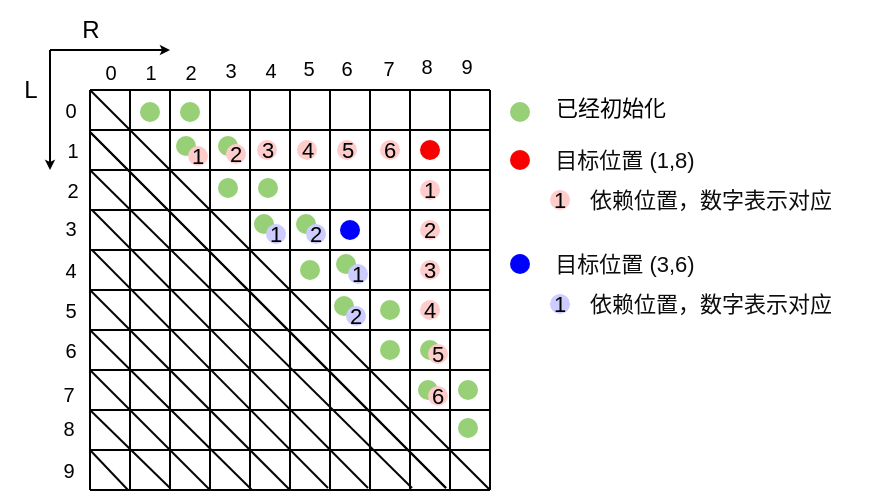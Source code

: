 <mxfile version="20.2.2" type="github">
  <diagram name="Page-1" id="2c0d36ab-eaac-3732-788b-9136903baeff">
    <mxGraphModel dx="384" dy="217" grid="1" gridSize="10" guides="1" tooltips="1" connect="1" arrows="1" fold="1" page="1" pageScale="1.5" pageWidth="1169" pageHeight="827" background="none" math="0" shadow="0">
      <root>
        <mxCell id="0" />
        <mxCell id="1" parent="0" />
        <mxCell id="gX4xHvYDaLYZX3p_Ai7o-123" value="" style="endArrow=none;html=1;rounded=0;" edge="1" parent="1">
          <mxGeometry width="50" height="50" relative="1" as="geometry">
            <mxPoint x="360" y="200" as="sourcePoint" />
            <mxPoint x="560" y="200" as="targetPoint" />
          </mxGeometry>
        </mxCell>
        <mxCell id="gX4xHvYDaLYZX3p_Ai7o-124" value="" style="endArrow=none;html=1;rounded=0;" edge="1" parent="1">
          <mxGeometry width="50" height="50" relative="1" as="geometry">
            <mxPoint x="360" y="220" as="sourcePoint" />
            <mxPoint x="560" y="220" as="targetPoint" />
          </mxGeometry>
        </mxCell>
        <mxCell id="gX4xHvYDaLYZX3p_Ai7o-125" value="" style="endArrow=none;html=1;rounded=0;" edge="1" parent="1">
          <mxGeometry width="50" height="50" relative="1" as="geometry">
            <mxPoint x="360" y="240" as="sourcePoint" />
            <mxPoint x="560" y="240" as="targetPoint" />
          </mxGeometry>
        </mxCell>
        <mxCell id="gX4xHvYDaLYZX3p_Ai7o-126" value="" style="endArrow=none;html=1;rounded=0;" edge="1" parent="1">
          <mxGeometry width="50" height="50" relative="1" as="geometry">
            <mxPoint x="360" y="260" as="sourcePoint" />
            <mxPoint x="560" y="260" as="targetPoint" />
          </mxGeometry>
        </mxCell>
        <mxCell id="gX4xHvYDaLYZX3p_Ai7o-127" value="" style="endArrow=none;html=1;rounded=0;" edge="1" parent="1">
          <mxGeometry width="50" height="50" relative="1" as="geometry">
            <mxPoint x="360" y="280" as="sourcePoint" />
            <mxPoint x="560" y="280" as="targetPoint" />
          </mxGeometry>
        </mxCell>
        <mxCell id="gX4xHvYDaLYZX3p_Ai7o-128" value="" style="endArrow=none;html=1;rounded=0;" edge="1" parent="1">
          <mxGeometry width="50" height="50" relative="1" as="geometry">
            <mxPoint x="360" y="300" as="sourcePoint" />
            <mxPoint x="560" y="300" as="targetPoint" />
          </mxGeometry>
        </mxCell>
        <mxCell id="gX4xHvYDaLYZX3p_Ai7o-129" value="" style="endArrow=none;html=1;rounded=0;" edge="1" parent="1">
          <mxGeometry width="50" height="50" relative="1" as="geometry">
            <mxPoint x="360" y="320" as="sourcePoint" />
            <mxPoint x="560" y="320" as="targetPoint" />
          </mxGeometry>
        </mxCell>
        <mxCell id="gX4xHvYDaLYZX3p_Ai7o-130" value="" style="endArrow=none;html=1;rounded=0;" edge="1" parent="1">
          <mxGeometry width="50" height="50" relative="1" as="geometry">
            <mxPoint x="360" y="340" as="sourcePoint" />
            <mxPoint x="560" y="340" as="targetPoint" />
          </mxGeometry>
        </mxCell>
        <mxCell id="gX4xHvYDaLYZX3p_Ai7o-131" value="" style="endArrow=none;html=1;rounded=0;" edge="1" parent="1">
          <mxGeometry width="50" height="50" relative="1" as="geometry">
            <mxPoint x="360" y="360" as="sourcePoint" />
            <mxPoint x="560" y="360" as="targetPoint" />
          </mxGeometry>
        </mxCell>
        <mxCell id="gX4xHvYDaLYZX3p_Ai7o-132" value="" style="endArrow=none;html=1;rounded=0;" edge="1" parent="1">
          <mxGeometry width="50" height="50" relative="1" as="geometry">
            <mxPoint x="360" y="380" as="sourcePoint" />
            <mxPoint x="560" y="380" as="targetPoint" />
          </mxGeometry>
        </mxCell>
        <mxCell id="gX4xHvYDaLYZX3p_Ai7o-133" value="" style="endArrow=none;html=1;rounded=0;" edge="1" parent="1">
          <mxGeometry width="50" height="50" relative="1" as="geometry">
            <mxPoint x="360" y="400" as="sourcePoint" />
            <mxPoint x="560" y="400" as="targetPoint" />
          </mxGeometry>
        </mxCell>
        <mxCell id="gX4xHvYDaLYZX3p_Ai7o-135" value="" style="endArrow=none;html=1;rounded=0;" edge="1" parent="1">
          <mxGeometry width="50" height="50" relative="1" as="geometry">
            <mxPoint x="360" y="200" as="sourcePoint" />
            <mxPoint x="360" y="400" as="targetPoint" />
          </mxGeometry>
        </mxCell>
        <mxCell id="gX4xHvYDaLYZX3p_Ai7o-141" value="" style="endArrow=none;html=1;rounded=0;" edge="1" parent="1">
          <mxGeometry width="50" height="50" relative="1" as="geometry">
            <mxPoint x="480" y="200" as="sourcePoint" />
            <mxPoint x="480" y="400" as="targetPoint" />
          </mxGeometry>
        </mxCell>
        <mxCell id="gX4xHvYDaLYZX3p_Ai7o-142" value="" style="endArrow=none;html=1;rounded=0;" edge="1" parent="1">
          <mxGeometry width="50" height="50" relative="1" as="geometry">
            <mxPoint x="500" y="200" as="sourcePoint" />
            <mxPoint x="500" y="400" as="targetPoint" />
          </mxGeometry>
        </mxCell>
        <mxCell id="gX4xHvYDaLYZX3p_Ai7o-143" value="" style="endArrow=none;html=1;rounded=0;" edge="1" parent="1">
          <mxGeometry width="50" height="50" relative="1" as="geometry">
            <mxPoint x="520" y="200" as="sourcePoint" />
            <mxPoint x="520" y="400" as="targetPoint" />
          </mxGeometry>
        </mxCell>
        <mxCell id="gX4xHvYDaLYZX3p_Ai7o-144" value="" style="endArrow=none;html=1;rounded=0;" edge="1" parent="1">
          <mxGeometry width="50" height="50" relative="1" as="geometry">
            <mxPoint x="540" y="200" as="sourcePoint" />
            <mxPoint x="540" y="400" as="targetPoint" />
          </mxGeometry>
        </mxCell>
        <mxCell id="gX4xHvYDaLYZX3p_Ai7o-146" value="" style="endArrow=none;html=1;rounded=0;" edge="1" parent="1">
          <mxGeometry width="50" height="50" relative="1" as="geometry">
            <mxPoint x="560" y="200" as="sourcePoint" />
            <mxPoint x="560" y="400" as="targetPoint" />
          </mxGeometry>
        </mxCell>
        <mxCell id="gX4xHvYDaLYZX3p_Ai7o-147" value="" style="endArrow=none;html=1;rounded=0;" edge="1" parent="1">
          <mxGeometry width="50" height="50" relative="1" as="geometry">
            <mxPoint x="380" y="200" as="sourcePoint" />
            <mxPoint x="380" y="400" as="targetPoint" />
          </mxGeometry>
        </mxCell>
        <mxCell id="gX4xHvYDaLYZX3p_Ai7o-148" value="" style="endArrow=none;html=1;rounded=0;" edge="1" parent="1">
          <mxGeometry width="50" height="50" relative="1" as="geometry">
            <mxPoint x="400" y="200" as="sourcePoint" />
            <mxPoint x="400" y="400" as="targetPoint" />
          </mxGeometry>
        </mxCell>
        <mxCell id="gX4xHvYDaLYZX3p_Ai7o-149" value="" style="endArrow=none;html=1;rounded=0;" edge="1" parent="1">
          <mxGeometry width="50" height="50" relative="1" as="geometry">
            <mxPoint x="420" y="200" as="sourcePoint" />
            <mxPoint x="420" y="400" as="targetPoint" />
          </mxGeometry>
        </mxCell>
        <mxCell id="gX4xHvYDaLYZX3p_Ai7o-150" value="" style="endArrow=none;html=1;rounded=0;" edge="1" parent="1">
          <mxGeometry width="50" height="50" relative="1" as="geometry">
            <mxPoint x="440" y="200" as="sourcePoint" />
            <mxPoint x="440" y="400" as="targetPoint" />
          </mxGeometry>
        </mxCell>
        <mxCell id="gX4xHvYDaLYZX3p_Ai7o-151" value="" style="endArrow=none;html=1;rounded=0;" edge="1" parent="1">
          <mxGeometry width="50" height="50" relative="1" as="geometry">
            <mxPoint x="460" y="200" as="sourcePoint" />
            <mxPoint x="460" y="400" as="targetPoint" />
          </mxGeometry>
        </mxCell>
        <mxCell id="gX4xHvYDaLYZX3p_Ai7o-152" value="" style="endArrow=classic;html=1;rounded=0;endSize=2;" edge="1" parent="1">
          <mxGeometry width="50" height="50" relative="1" as="geometry">
            <mxPoint x="340" y="180" as="sourcePoint" />
            <mxPoint x="340" y="240" as="targetPoint" />
          </mxGeometry>
        </mxCell>
        <mxCell id="gX4xHvYDaLYZX3p_Ai7o-153" value="" style="endArrow=classic;html=1;rounded=0;endSize=2;" edge="1" parent="1">
          <mxGeometry width="50" height="50" relative="1" as="geometry">
            <mxPoint x="340" y="180" as="sourcePoint" />
            <mxPoint x="400" y="180" as="targetPoint" />
          </mxGeometry>
        </mxCell>
        <mxCell id="gX4xHvYDaLYZX3p_Ai7o-154" value="L" style="text;html=1;align=center;verticalAlign=middle;resizable=0;points=[];autosize=1;strokeColor=none;fillColor=none;" vertex="1" parent="1">
          <mxGeometry x="315" y="185" width="30" height="30" as="geometry" />
        </mxCell>
        <mxCell id="gX4xHvYDaLYZX3p_Ai7o-155" value="R" style="text;html=1;align=center;verticalAlign=middle;resizable=0;points=[];autosize=1;strokeColor=none;fillColor=none;" vertex="1" parent="1">
          <mxGeometry x="345" y="155" width="30" height="30" as="geometry" />
        </mxCell>
        <mxCell id="gX4xHvYDaLYZX3p_Ai7o-156" value="&lt;font style=&quot;font-size: 10px;&quot;&gt;0&lt;/font&gt;" style="text;html=1;align=center;verticalAlign=middle;resizable=0;points=[];autosize=1;strokeColor=none;fillColor=none;fontSize=8;" vertex="1" parent="1">
          <mxGeometry x="335" y="195" width="30" height="30" as="geometry" />
        </mxCell>
        <mxCell id="gX4xHvYDaLYZX3p_Ai7o-157" value="&lt;font style=&quot;font-size: 10px;&quot;&gt;0&lt;/font&gt;" style="text;html=1;align=center;verticalAlign=middle;resizable=0;points=[];autosize=1;strokeColor=none;fillColor=none;fontSize=8;" vertex="1" parent="1">
          <mxGeometry x="355" y="176" width="30" height="30" as="geometry" />
        </mxCell>
        <mxCell id="gX4xHvYDaLYZX3p_Ai7o-158" value="&lt;span style=&quot;font-size: 10px;&quot;&gt;1&lt;/span&gt;" style="text;html=1;align=center;verticalAlign=middle;resizable=0;points=[];autosize=1;strokeColor=none;fillColor=none;fontSize=8;" vertex="1" parent="1">
          <mxGeometry x="375" y="176" width="30" height="30" as="geometry" />
        </mxCell>
        <mxCell id="gX4xHvYDaLYZX3p_Ai7o-159" value="&lt;font style=&quot;font-size: 10px;&quot;&gt;2&lt;/font&gt;" style="text;html=1;align=center;verticalAlign=middle;resizable=0;points=[];autosize=1;strokeColor=none;fillColor=none;fontSize=8;" vertex="1" parent="1">
          <mxGeometry x="395" y="176" width="30" height="30" as="geometry" />
        </mxCell>
        <mxCell id="gX4xHvYDaLYZX3p_Ai7o-160" value="&lt;font style=&quot;font-size: 10px;&quot;&gt;3&lt;/font&gt;" style="text;html=1;align=center;verticalAlign=middle;resizable=0;points=[];autosize=1;strokeColor=none;fillColor=none;fontSize=8;" vertex="1" parent="1">
          <mxGeometry x="415" y="175" width="30" height="30" as="geometry" />
        </mxCell>
        <mxCell id="gX4xHvYDaLYZX3p_Ai7o-161" value="&lt;font style=&quot;font-size: 10px;&quot;&gt;4&lt;/font&gt;" style="text;html=1;align=center;verticalAlign=middle;resizable=0;points=[];autosize=1;strokeColor=none;fillColor=none;fontSize=8;" vertex="1" parent="1">
          <mxGeometry x="435" y="175" width="30" height="30" as="geometry" />
        </mxCell>
        <mxCell id="gX4xHvYDaLYZX3p_Ai7o-162" value="&lt;font style=&quot;font-size: 10px;&quot;&gt;5&lt;/font&gt;" style="text;html=1;align=center;verticalAlign=middle;resizable=0;points=[];autosize=1;strokeColor=none;fillColor=none;fontSize=8;" vertex="1" parent="1">
          <mxGeometry x="454" y="174" width="30" height="30" as="geometry" />
        </mxCell>
        <mxCell id="gX4xHvYDaLYZX3p_Ai7o-163" value="&lt;font style=&quot;font-size: 10px;&quot;&gt;6&lt;/font&gt;" style="text;html=1;align=center;verticalAlign=middle;resizable=0;points=[];autosize=1;strokeColor=none;fillColor=none;fontSize=8;" vertex="1" parent="1">
          <mxGeometry x="473" y="174" width="30" height="30" as="geometry" />
        </mxCell>
        <mxCell id="gX4xHvYDaLYZX3p_Ai7o-164" value="&lt;font style=&quot;font-size: 10px;&quot;&gt;7&lt;/font&gt;" style="text;html=1;align=center;verticalAlign=middle;resizable=0;points=[];autosize=1;strokeColor=none;fillColor=none;fontSize=8;" vertex="1" parent="1">
          <mxGeometry x="494" y="174" width="30" height="30" as="geometry" />
        </mxCell>
        <mxCell id="gX4xHvYDaLYZX3p_Ai7o-165" value="&lt;font style=&quot;font-size: 10px;&quot;&gt;8&lt;/font&gt;" style="text;html=1;align=center;verticalAlign=middle;resizable=0;points=[];autosize=1;strokeColor=none;fillColor=none;fontSize=8;" vertex="1" parent="1">
          <mxGeometry x="513" y="173" width="30" height="30" as="geometry" />
        </mxCell>
        <mxCell id="gX4xHvYDaLYZX3p_Ai7o-166" value="&lt;font style=&quot;font-size: 10px;&quot;&gt;9&lt;/font&gt;" style="text;html=1;align=center;verticalAlign=middle;resizable=0;points=[];autosize=1;strokeColor=none;fillColor=none;fontSize=8;" vertex="1" parent="1">
          <mxGeometry x="533" y="173" width="30" height="30" as="geometry" />
        </mxCell>
        <mxCell id="gX4xHvYDaLYZX3p_Ai7o-168" value="&lt;font style=&quot;font-size: 10px;&quot;&gt;3&lt;/font&gt;" style="text;html=1;align=center;verticalAlign=middle;resizable=0;points=[];autosize=1;strokeColor=none;fillColor=none;fontSize=8;" vertex="1" parent="1">
          <mxGeometry x="335" y="254" width="30" height="30" as="geometry" />
        </mxCell>
        <mxCell id="gX4xHvYDaLYZX3p_Ai7o-169" value="&lt;font style=&quot;font-size: 10px;&quot;&gt;4&lt;/font&gt;" style="text;html=1;align=center;verticalAlign=middle;resizable=0;points=[];autosize=1;strokeColor=none;fillColor=none;fontSize=8;" vertex="1" parent="1">
          <mxGeometry x="335" y="275" width="30" height="30" as="geometry" />
        </mxCell>
        <mxCell id="gX4xHvYDaLYZX3p_Ai7o-170" value="&lt;font style=&quot;font-size: 10px;&quot;&gt;5&lt;/font&gt;" style="text;html=1;align=center;verticalAlign=middle;resizable=0;points=[];autosize=1;strokeColor=none;fillColor=none;fontSize=8;" vertex="1" parent="1">
          <mxGeometry x="335" y="295" width="30" height="30" as="geometry" />
        </mxCell>
        <mxCell id="gX4xHvYDaLYZX3p_Ai7o-171" value="&lt;font style=&quot;font-size: 10px;&quot;&gt;6&lt;/font&gt;" style="text;html=1;align=center;verticalAlign=middle;resizable=0;points=[];autosize=1;strokeColor=none;fillColor=none;fontSize=8;" vertex="1" parent="1">
          <mxGeometry x="335" y="315" width="30" height="30" as="geometry" />
        </mxCell>
        <mxCell id="gX4xHvYDaLYZX3p_Ai7o-172" value="&lt;font style=&quot;font-size: 10px;&quot;&gt;7&lt;/font&gt;" style="text;html=1;align=center;verticalAlign=middle;resizable=0;points=[];autosize=1;strokeColor=none;fillColor=none;fontSize=8;" vertex="1" parent="1">
          <mxGeometry x="334" y="337" width="30" height="30" as="geometry" />
        </mxCell>
        <mxCell id="gX4xHvYDaLYZX3p_Ai7o-173" value="&lt;font style=&quot;font-size: 10px;&quot;&gt;8&lt;/font&gt;" style="text;html=1;align=center;verticalAlign=middle;resizable=0;points=[];autosize=1;strokeColor=none;fillColor=none;fontSize=8;" vertex="1" parent="1">
          <mxGeometry x="334" y="354" width="30" height="30" as="geometry" />
        </mxCell>
        <mxCell id="gX4xHvYDaLYZX3p_Ai7o-174" value="&lt;font style=&quot;font-size: 10px;&quot;&gt;9&lt;/font&gt;" style="text;html=1;align=center;verticalAlign=middle;resizable=0;points=[];autosize=1;strokeColor=none;fillColor=none;fontSize=8;" vertex="1" parent="1">
          <mxGeometry x="334" y="375" width="30" height="30" as="geometry" />
        </mxCell>
        <mxCell id="gX4xHvYDaLYZX3p_Ai7o-175" value="&lt;span style=&quot;font-size: 10px;&quot;&gt;1&lt;/span&gt;" style="text;html=1;align=center;verticalAlign=middle;resizable=0;points=[];autosize=1;strokeColor=none;fillColor=none;fontSize=8;" vertex="1" parent="1">
          <mxGeometry x="336" y="215" width="30" height="30" as="geometry" />
        </mxCell>
        <mxCell id="gX4xHvYDaLYZX3p_Ai7o-176" value="&lt;font style=&quot;font-size: 10px;&quot;&gt;2&lt;/font&gt;" style="text;html=1;align=center;verticalAlign=middle;resizable=0;points=[];autosize=1;strokeColor=none;fillColor=none;fontSize=8;" vertex="1" parent="1">
          <mxGeometry x="336" y="235" width="30" height="30" as="geometry" />
        </mxCell>
        <mxCell id="gX4xHvYDaLYZX3p_Ai7o-181" value="" style="ellipse;whiteSpace=wrap;html=1;aspect=fixed;fontSize=10;labelBorderColor=none;fillColor=#97D077;strokeColor=none;" vertex="1" parent="1">
          <mxGeometry x="570" y="206" width="10" height="10" as="geometry" />
        </mxCell>
        <mxCell id="gX4xHvYDaLYZX3p_Ai7o-182" value="&lt;p&gt;&lt;font style=&quot;line-height: 0.6; font-size: 11px;&quot;&gt;已经初始化&lt;/font&gt;&lt;/p&gt;" style="text;html=1;align=center;verticalAlign=middle;resizable=0;points=[];autosize=1;strokeColor=none;fillColor=none;fontSize=7;" vertex="1" parent="1">
          <mxGeometry x="580" y="190" width="80" height="40" as="geometry" />
        </mxCell>
        <mxCell id="gX4xHvYDaLYZX3p_Ai7o-192" value="" style="ellipse;whiteSpace=wrap;html=1;aspect=fixed;fontSize=10;labelBorderColor=none;fillColor=#97D077;strokeColor=none;" vertex="1" parent="1">
          <mxGeometry x="385" y="206" width="10" height="10" as="geometry" />
        </mxCell>
        <mxCell id="gX4xHvYDaLYZX3p_Ai7o-193" value="" style="ellipse;whiteSpace=wrap;html=1;aspect=fixed;fontSize=10;labelBorderColor=none;fillColor=#97D077;strokeColor=none;" vertex="1" parent="1">
          <mxGeometry x="405" y="206" width="10" height="10" as="geometry" />
        </mxCell>
        <mxCell id="gX4xHvYDaLYZX3p_Ai7o-194" value="" style="ellipse;whiteSpace=wrap;html=1;aspect=fixed;fontSize=10;labelBorderColor=none;fillColor=#97D077;strokeColor=none;" vertex="1" parent="1">
          <mxGeometry x="403" y="223" width="10" height="10" as="geometry" />
        </mxCell>
        <mxCell id="gX4xHvYDaLYZX3p_Ai7o-195" value="" style="ellipse;whiteSpace=wrap;html=1;aspect=fixed;fontSize=10;labelBorderColor=none;fillColor=#97D077;strokeColor=none;" vertex="1" parent="1">
          <mxGeometry x="424" y="223" width="10" height="10" as="geometry" />
        </mxCell>
        <mxCell id="gX4xHvYDaLYZX3p_Ai7o-196" value="" style="ellipse;whiteSpace=wrap;html=1;aspect=fixed;fontSize=10;labelBorderColor=none;fillColor=#97D077;strokeColor=none;" vertex="1" parent="1">
          <mxGeometry x="424" y="244" width="10" height="10" as="geometry" />
        </mxCell>
        <mxCell id="gX4xHvYDaLYZX3p_Ai7o-197" value="" style="ellipse;whiteSpace=wrap;html=1;aspect=fixed;fontSize=10;labelBorderColor=none;fillColor=#97D077;strokeColor=none;" vertex="1" parent="1">
          <mxGeometry x="444" y="244" width="10" height="10" as="geometry" />
        </mxCell>
        <mxCell id="gX4xHvYDaLYZX3p_Ai7o-198" value="" style="ellipse;whiteSpace=wrap;html=1;aspect=fixed;fontSize=10;labelBorderColor=none;fillColor=#97D077;strokeColor=none;" vertex="1" parent="1">
          <mxGeometry x="442" y="262" width="10" height="10" as="geometry" />
        </mxCell>
        <mxCell id="gX4xHvYDaLYZX3p_Ai7o-199" value="" style="ellipse;whiteSpace=wrap;html=1;aspect=fixed;fontSize=10;labelBorderColor=none;fillColor=#97D077;strokeColor=none;" vertex="1" parent="1">
          <mxGeometry x="463" y="262" width="10" height="10" as="geometry" />
        </mxCell>
        <mxCell id="gX4xHvYDaLYZX3p_Ai7o-200" value="" style="ellipse;whiteSpace=wrap;html=1;aspect=fixed;fontSize=10;labelBorderColor=none;fillColor=#97D077;strokeColor=none;" vertex="1" parent="1">
          <mxGeometry x="465" y="285" width="10" height="10" as="geometry" />
        </mxCell>
        <mxCell id="gX4xHvYDaLYZX3p_Ai7o-201" value="" style="ellipse;whiteSpace=wrap;html=1;aspect=fixed;fontSize=10;labelBorderColor=none;fillColor=#97D077;strokeColor=none;" vertex="1" parent="1">
          <mxGeometry x="483" y="282" width="10" height="10" as="geometry" />
        </mxCell>
        <mxCell id="gX4xHvYDaLYZX3p_Ai7o-202" value="" style="ellipse;whiteSpace=wrap;html=1;aspect=fixed;fontSize=10;labelBorderColor=none;fillColor=#97D077;strokeColor=none;" vertex="1" parent="1">
          <mxGeometry x="505" y="305" width="10" height="10" as="geometry" />
        </mxCell>
        <mxCell id="gX4xHvYDaLYZX3p_Ai7o-203" value="" style="ellipse;whiteSpace=wrap;html=1;aspect=fixed;fontSize=10;labelBorderColor=none;fillColor=#97D077;strokeColor=none;" vertex="1" parent="1">
          <mxGeometry x="482" y="303" width="10" height="10" as="geometry" />
        </mxCell>
        <mxCell id="gX4xHvYDaLYZX3p_Ai7o-204" value="" style="ellipse;whiteSpace=wrap;html=1;aspect=fixed;fontSize=10;labelBorderColor=none;fillColor=#97D077;strokeColor=none;" vertex="1" parent="1">
          <mxGeometry x="525" y="325" width="10" height="10" as="geometry" />
        </mxCell>
        <mxCell id="gX4xHvYDaLYZX3p_Ai7o-205" value="" style="ellipse;whiteSpace=wrap;html=1;aspect=fixed;fontSize=10;labelBorderColor=none;fillColor=#97D077;strokeColor=none;" vertex="1" parent="1">
          <mxGeometry x="505" y="325" width="10" height="10" as="geometry" />
        </mxCell>
        <mxCell id="gX4xHvYDaLYZX3p_Ai7o-206" value="" style="ellipse;whiteSpace=wrap;html=1;aspect=fixed;fontSize=10;labelBorderColor=none;fillColor=#97D077;strokeColor=none;" vertex="1" parent="1">
          <mxGeometry x="544" y="345" width="10" height="10" as="geometry" />
        </mxCell>
        <mxCell id="gX4xHvYDaLYZX3p_Ai7o-207" value="" style="ellipse;whiteSpace=wrap;html=1;aspect=fixed;fontSize=10;labelBorderColor=none;fillColor=#97D077;strokeColor=none;" vertex="1" parent="1">
          <mxGeometry x="524" y="345" width="10" height="10" as="geometry" />
        </mxCell>
        <mxCell id="gX4xHvYDaLYZX3p_Ai7o-208" value="" style="ellipse;whiteSpace=wrap;html=1;aspect=fixed;fontSize=10;labelBorderColor=none;fillColor=#97D077;strokeColor=none;" vertex="1" parent="1">
          <mxGeometry x="544" y="364" width="10" height="10" as="geometry" />
        </mxCell>
        <mxCell id="gX4xHvYDaLYZX3p_Ai7o-210" value="" style="endArrow=none;html=1;rounded=0;fontSize=11;endSize=2;fontColor=#999999;" edge="1" parent="1">
          <mxGeometry width="50" height="50" relative="1" as="geometry">
            <mxPoint x="560" y="400" as="sourcePoint" />
            <mxPoint x="360" y="200" as="targetPoint" />
          </mxGeometry>
        </mxCell>
        <mxCell id="gX4xHvYDaLYZX3p_Ai7o-214" value="" style="endArrow=none;html=1;rounded=0;fontSize=11;fontColor=#999999;endSize=2;strokeColor=#050505;" edge="1" parent="1">
          <mxGeometry width="50" height="50" relative="1" as="geometry">
            <mxPoint x="538" y="399" as="sourcePoint" />
            <mxPoint x="360" y="221" as="targetPoint" />
          </mxGeometry>
        </mxCell>
        <mxCell id="gX4xHvYDaLYZX3p_Ai7o-215" value="" style="endArrow=none;html=1;rounded=0;fontSize=11;fontColor=#999999;endSize=2;strokeColor=#050505;" edge="1" parent="1">
          <mxGeometry width="50" height="50" relative="1" as="geometry">
            <mxPoint x="538.0" y="399" as="sourcePoint" />
            <mxPoint x="360" y="221.0" as="targetPoint" />
          </mxGeometry>
        </mxCell>
        <mxCell id="gX4xHvYDaLYZX3p_Ai7o-216" value="" style="endArrow=none;html=1;rounded=0;fontSize=11;fontColor=#999999;endSize=2;strokeColor=#050505;" edge="1" parent="1">
          <mxGeometry width="50" height="50" relative="1" as="geometry">
            <mxPoint x="521" y="399" as="sourcePoint" />
            <mxPoint x="360" y="240" as="targetPoint" />
          </mxGeometry>
        </mxCell>
        <mxCell id="gX4xHvYDaLYZX3p_Ai7o-217" value="" style="endArrow=none;html=1;rounded=0;fontSize=11;fontColor=#999999;endSize=2;strokeColor=#050505;" edge="1" parent="1">
          <mxGeometry width="50" height="50" relative="1" as="geometry">
            <mxPoint x="499" y="399" as="sourcePoint" />
            <mxPoint x="361" y="260" as="targetPoint" />
          </mxGeometry>
        </mxCell>
        <mxCell id="gX4xHvYDaLYZX3p_Ai7o-218" value="" style="endArrow=none;html=1;rounded=0;fontSize=11;fontColor=#999999;endSize=2;strokeColor=#050505;" edge="1" parent="1">
          <mxGeometry width="50" height="50" relative="1" as="geometry">
            <mxPoint x="479" y="399" as="sourcePoint" />
            <mxPoint x="361" y="280" as="targetPoint" />
          </mxGeometry>
        </mxCell>
        <mxCell id="gX4xHvYDaLYZX3p_Ai7o-219" value="" style="endArrow=none;html=1;rounded=0;fontSize=11;fontColor=#999999;endSize=2;strokeColor=#050505;" edge="1" parent="1">
          <mxGeometry width="50" height="50" relative="1" as="geometry">
            <mxPoint x="460" y="400" as="sourcePoint" />
            <mxPoint x="360" y="300" as="targetPoint" />
          </mxGeometry>
        </mxCell>
        <mxCell id="gX4xHvYDaLYZX3p_Ai7o-220" value="" style="endArrow=none;html=1;rounded=0;fontSize=11;fontColor=#999999;endSize=2;strokeColor=#050505;" edge="1" parent="1">
          <mxGeometry width="50" height="50" relative="1" as="geometry">
            <mxPoint x="441" y="400" as="sourcePoint" />
            <mxPoint x="360" y="320" as="targetPoint" />
          </mxGeometry>
        </mxCell>
        <mxCell id="gX4xHvYDaLYZX3p_Ai7o-222" value="" style="endArrow=none;html=1;rounded=0;fontSize=11;fontColor=#999999;endSize=2;strokeColor=#050505;" edge="1" parent="1">
          <mxGeometry width="50" height="50" relative="1" as="geometry">
            <mxPoint x="420" y="400" as="sourcePoint" />
            <mxPoint x="360" y="340" as="targetPoint" />
          </mxGeometry>
        </mxCell>
        <mxCell id="gX4xHvYDaLYZX3p_Ai7o-223" value="" style="endArrow=none;html=1;rounded=0;fontSize=11;fontColor=#999999;endSize=2;strokeColor=#050505;" edge="1" parent="1">
          <mxGeometry width="50" height="50" relative="1" as="geometry">
            <mxPoint x="400" y="399" as="sourcePoint" />
            <mxPoint x="360" y="360" as="targetPoint" />
          </mxGeometry>
        </mxCell>
        <mxCell id="gX4xHvYDaLYZX3p_Ai7o-225" value="" style="endArrow=none;html=1;rounded=0;fontSize=11;fontColor=#999999;endSize=2;strokeColor=#050505;" edge="1" parent="1">
          <mxGeometry width="50" height="50" relative="1" as="geometry">
            <mxPoint x="379" y="400" as="sourcePoint" />
            <mxPoint x="360" y="380" as="targetPoint" />
          </mxGeometry>
        </mxCell>
        <mxCell id="gX4xHvYDaLYZX3p_Ai7o-227" value="" style="ellipse;whiteSpace=wrap;html=1;aspect=fixed;fontSize=10;labelBorderColor=none;fillColor=#F80000;strokeColor=none;" vertex="1" parent="1">
          <mxGeometry x="570" y="230" width="10" height="10" as="geometry" />
        </mxCell>
        <mxCell id="gX4xHvYDaLYZX3p_Ai7o-228" value="目标位置 (1,8)" style="text;html=1;align=center;verticalAlign=middle;resizable=0;points=[];autosize=1;strokeColor=none;fillColor=none;fontSize=11;fontColor=#0D0D0D;" vertex="1" parent="1">
          <mxGeometry x="577" y="220" width="100" height="30" as="geometry" />
        </mxCell>
        <mxCell id="gX4xHvYDaLYZX3p_Ai7o-229" value="" style="ellipse;whiteSpace=wrap;html=1;aspect=fixed;fontSize=10;labelBorderColor=none;fillColor=#F80000;strokeColor=none;" vertex="1" parent="1">
          <mxGeometry x="525" y="225" width="10" height="10" as="geometry" />
        </mxCell>
        <mxCell id="gX4xHvYDaLYZX3p_Ai7o-230" value="&lt;font style=&quot;font-size: 11px;&quot;&gt;1&lt;/font&gt;" style="ellipse;whiteSpace=wrap;html=1;aspect=fixed;fontSize=7;labelBorderColor=none;fillColor=#FFCCCC;strokeColor=none;" vertex="1" parent="1">
          <mxGeometry x="409" y="228" width="10" height="10" as="geometry" />
        </mxCell>
        <mxCell id="gX4xHvYDaLYZX3p_Ai7o-231" value="&lt;font style=&quot;font-size: 11px;&quot;&gt;1&lt;/font&gt;" style="ellipse;whiteSpace=wrap;html=1;aspect=fixed;fontSize=7;labelBorderColor=none;fillColor=#FFCCCC;strokeColor=none;" vertex="1" parent="1">
          <mxGeometry x="525" y="245" width="10" height="10" as="geometry" />
        </mxCell>
        <mxCell id="gX4xHvYDaLYZX3p_Ai7o-232" value="&lt;font style=&quot;font-size: 11px;&quot;&gt;2&lt;/font&gt;" style="ellipse;whiteSpace=wrap;html=1;aspect=fixed;fontSize=7;labelBorderColor=none;fillColor=#FFCCCC;strokeColor=none;" vertex="1" parent="1">
          <mxGeometry x="428" y="227" width="10" height="10" as="geometry" />
        </mxCell>
        <mxCell id="gX4xHvYDaLYZX3p_Ai7o-233" value="&lt;font style=&quot;font-size: 11px;&quot;&gt;3&lt;/font&gt;" style="ellipse;whiteSpace=wrap;html=1;aspect=fixed;fontSize=7;labelBorderColor=none;fillColor=#FFCCCC;strokeColor=none;" vertex="1" parent="1">
          <mxGeometry x="443.5" y="225" width="10" height="10" as="geometry" />
        </mxCell>
        <mxCell id="gX4xHvYDaLYZX3p_Ai7o-234" value="&lt;font style=&quot;font-size: 11px;&quot;&gt;4&lt;/font&gt;" style="ellipse;whiteSpace=wrap;html=1;aspect=fixed;fontSize=7;labelBorderColor=none;fillColor=#FFCCCC;strokeColor=none;" vertex="1" parent="1">
          <mxGeometry x="463.5" y="225" width="10" height="10" as="geometry" />
        </mxCell>
        <mxCell id="gX4xHvYDaLYZX3p_Ai7o-235" value="&lt;font style=&quot;font-size: 11px;&quot;&gt;5&lt;/font&gt;" style="ellipse;whiteSpace=wrap;html=1;aspect=fixed;fontSize=7;labelBorderColor=none;fillColor=#FFCCCC;strokeColor=none;" vertex="1" parent="1">
          <mxGeometry x="483.5" y="225" width="10" height="10" as="geometry" />
        </mxCell>
        <mxCell id="gX4xHvYDaLYZX3p_Ai7o-238" value="&lt;font style=&quot;font-size: 11px;&quot;&gt;2&lt;/font&gt;" style="ellipse;whiteSpace=wrap;html=1;aspect=fixed;fontSize=7;labelBorderColor=none;fillColor=#FFCCCC;strokeColor=none;" vertex="1" parent="1">
          <mxGeometry x="525" y="265" width="10" height="10" as="geometry" />
        </mxCell>
        <mxCell id="gX4xHvYDaLYZX3p_Ai7o-239" value="&lt;font style=&quot;font-size: 11px;&quot;&gt;3&lt;/font&gt;" style="ellipse;whiteSpace=wrap;html=1;aspect=fixed;fontSize=7;labelBorderColor=none;fillColor=#FFCCCC;strokeColor=none;" vertex="1" parent="1">
          <mxGeometry x="525" y="285" width="10" height="10" as="geometry" />
        </mxCell>
        <mxCell id="gX4xHvYDaLYZX3p_Ai7o-240" value="&lt;font style=&quot;font-size: 11px;&quot;&gt;4&lt;/font&gt;" style="ellipse;whiteSpace=wrap;html=1;aspect=fixed;fontSize=7;labelBorderColor=none;fillColor=#FFCCCC;strokeColor=none;" vertex="1" parent="1">
          <mxGeometry x="525" y="305" width="10" height="10" as="geometry" />
        </mxCell>
        <mxCell id="gX4xHvYDaLYZX3p_Ai7o-241" value="&lt;font style=&quot;font-size: 11px;&quot;&gt;5&lt;/font&gt;" style="ellipse;whiteSpace=wrap;html=1;aspect=fixed;fontSize=7;labelBorderColor=none;fillColor=#FFCCCC;strokeColor=none;" vertex="1" parent="1">
          <mxGeometry x="529" y="327" width="10" height="10" as="geometry" />
        </mxCell>
        <mxCell id="gX4xHvYDaLYZX3p_Ai7o-242" value="&lt;font style=&quot;font-size: 11px;&quot;&gt;6&lt;/font&gt;" style="ellipse;whiteSpace=wrap;html=1;aspect=fixed;fontSize=7;labelBorderColor=none;fillColor=#FFCCCC;strokeColor=none;" vertex="1" parent="1">
          <mxGeometry x="529" y="348" width="10" height="10" as="geometry" />
        </mxCell>
        <mxCell id="gX4xHvYDaLYZX3p_Ai7o-249" value="&lt;font style=&quot;font-size: 11px;&quot;&gt;6&lt;/font&gt;" style="ellipse;whiteSpace=wrap;html=1;aspect=fixed;fontSize=7;labelBorderColor=none;fillColor=#FFCCCC;strokeColor=none;" vertex="1" parent="1">
          <mxGeometry x="505" y="225" width="10" height="10" as="geometry" />
        </mxCell>
        <mxCell id="gX4xHvYDaLYZX3p_Ai7o-250" value="&lt;font style=&quot;font-size: 11px;&quot;&gt;1&lt;/font&gt;" style="ellipse;whiteSpace=wrap;html=1;aspect=fixed;fontSize=7;labelBorderColor=none;fillColor=#FFCCCC;strokeColor=none;" vertex="1" parent="1">
          <mxGeometry x="590" y="250" width="10" height="10" as="geometry" />
        </mxCell>
        <mxCell id="gX4xHvYDaLYZX3p_Ai7o-251" value="&lt;p style=&quot;line-height: 0.4;&quot;&gt;&lt;font style=&quot;font-size: 11px; line-height: 1.2;&quot;&gt;依赖位置，数字表示对应&lt;/font&gt;&lt;/p&gt;" style="text;html=1;align=center;verticalAlign=middle;resizable=0;points=[];autosize=1;strokeColor=none;fillColor=none;fontSize=4;fontColor=#0D0D0D;" vertex="1" parent="1">
          <mxGeometry x="590" y="235" width="160" height="40" as="geometry" />
        </mxCell>
        <mxCell id="gX4xHvYDaLYZX3p_Ai7o-252" value="" style="ellipse;whiteSpace=wrap;html=1;aspect=fixed;fontSize=10;labelBorderColor=none;fillColor=#0000FF;strokeColor=none;" vertex="1" parent="1">
          <mxGeometry x="570" y="282" width="10" height="10" as="geometry" />
        </mxCell>
        <mxCell id="gX4xHvYDaLYZX3p_Ai7o-253" value="目标位置 (3,6)" style="text;html=1;align=center;verticalAlign=middle;resizable=0;points=[];autosize=1;strokeColor=none;fillColor=none;fontSize=11;fontColor=#0D0D0D;" vertex="1" parent="1">
          <mxGeometry x="577" y="272" width="100" height="30" as="geometry" />
        </mxCell>
        <mxCell id="gX4xHvYDaLYZX3p_Ai7o-254" value="&lt;font style=&quot;font-size: 11px;&quot;&gt;1&lt;/font&gt;" style="ellipse;whiteSpace=wrap;html=1;aspect=fixed;fontSize=7;labelBorderColor=none;fillColor=#CCCCFF;strokeColor=none;" vertex="1" parent="1">
          <mxGeometry x="590" y="302" width="10" height="10" as="geometry" />
        </mxCell>
        <mxCell id="gX4xHvYDaLYZX3p_Ai7o-255" value="&lt;p style=&quot;line-height: 0.4;&quot;&gt;&lt;font style=&quot;font-size: 11px; line-height: 1.2;&quot;&gt;依赖位置，数字表示对应&lt;/font&gt;&lt;/p&gt;" style="text;html=1;align=center;verticalAlign=middle;resizable=0;points=[];autosize=1;strokeColor=none;fillColor=none;fontSize=4;fontColor=#0D0D0D;" vertex="1" parent="1">
          <mxGeometry x="590" y="287" width="160" height="40" as="geometry" />
        </mxCell>
        <mxCell id="gX4xHvYDaLYZX3p_Ai7o-256" value="" style="ellipse;whiteSpace=wrap;html=1;aspect=fixed;fontSize=10;labelBorderColor=none;fillColor=#0000FF;strokeColor=none;" vertex="1" parent="1">
          <mxGeometry x="485" y="265" width="10" height="10" as="geometry" />
        </mxCell>
        <mxCell id="gX4xHvYDaLYZX3p_Ai7o-257" value="&lt;font style=&quot;font-size: 11px;&quot;&gt;1&lt;/font&gt;" style="ellipse;whiteSpace=wrap;html=1;aspect=fixed;fontSize=7;labelBorderColor=none;fillColor=#CCCCFF;strokeColor=none;" vertex="1" parent="1">
          <mxGeometry x="448" y="267" width="10" height="10" as="geometry" />
        </mxCell>
        <mxCell id="gX4xHvYDaLYZX3p_Ai7o-258" value="&lt;font style=&quot;font-size: 11px;&quot;&gt;2&lt;/font&gt;" style="ellipse;whiteSpace=wrap;html=1;aspect=fixed;fontSize=7;labelBorderColor=none;fillColor=#CCCCFF;strokeColor=none;" vertex="1" parent="1">
          <mxGeometry x="468" y="267" width="10" height="10" as="geometry" />
        </mxCell>
        <mxCell id="gX4xHvYDaLYZX3p_Ai7o-259" value="&lt;font style=&quot;font-size: 11px;&quot;&gt;1&lt;/font&gt;" style="ellipse;whiteSpace=wrap;html=1;aspect=fixed;fontSize=7;labelBorderColor=none;fillColor=#CCCCFF;strokeColor=none;" vertex="1" parent="1">
          <mxGeometry x="489" y="287" width="10" height="10" as="geometry" />
        </mxCell>
        <mxCell id="gX4xHvYDaLYZX3p_Ai7o-261" value="&lt;font style=&quot;font-size: 11px;&quot;&gt;2&lt;/font&gt;" style="ellipse;whiteSpace=wrap;html=1;aspect=fixed;fontSize=7;labelBorderColor=none;fillColor=#CCCCFF;strokeColor=none;" vertex="1" parent="1">
          <mxGeometry x="488" y="308" width="10" height="10" as="geometry" />
        </mxCell>
      </root>
    </mxGraphModel>
  </diagram>
</mxfile>
